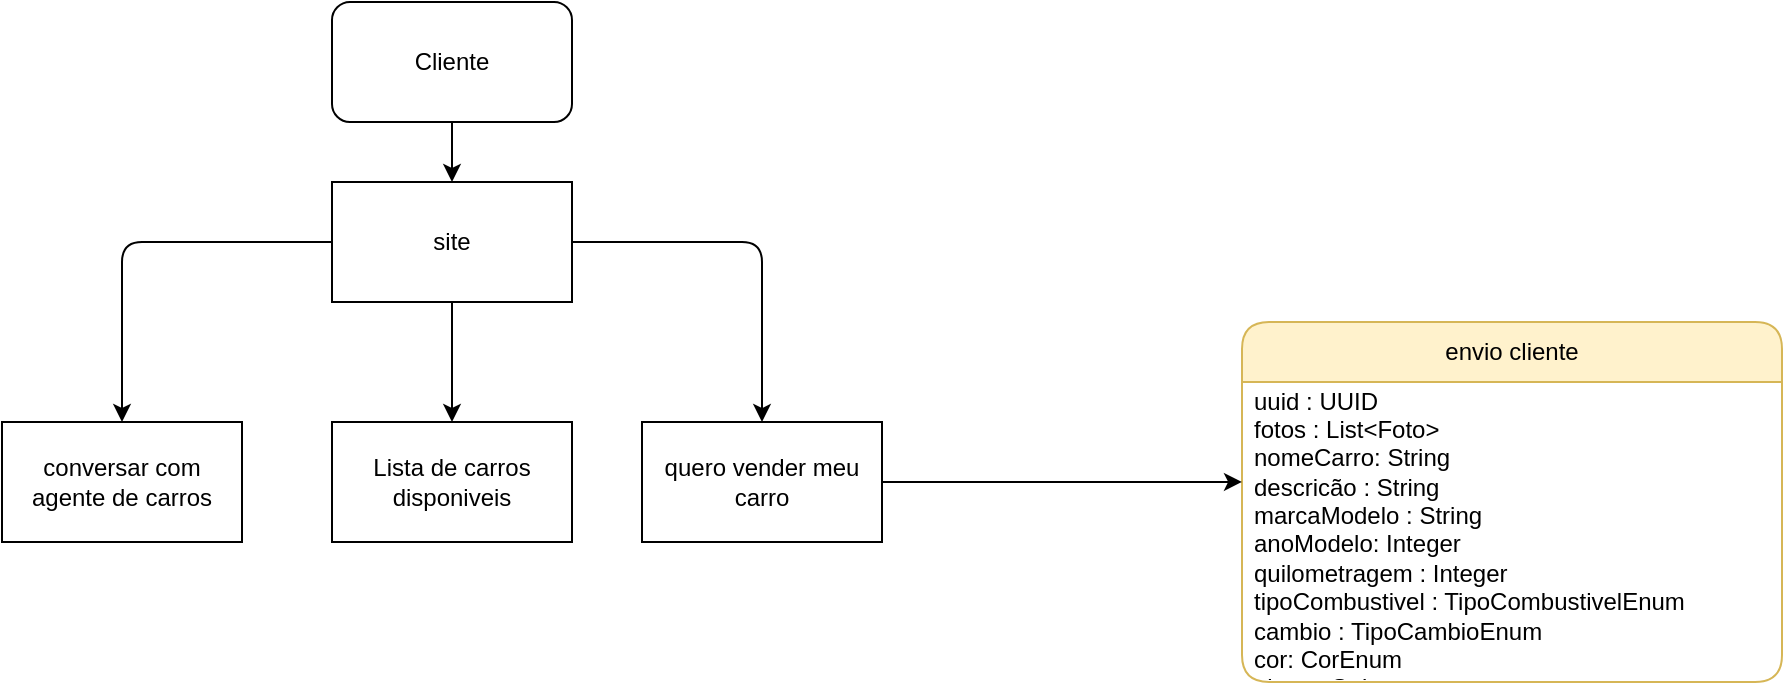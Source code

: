 <mxfile>
    <diagram id="mwO3cHVXU0J07Azhgd6U" name="Page-1">
        <mxGraphModel dx="1028" dy="662" grid="1" gridSize="10" guides="1" tooltips="1" connect="1" arrows="1" fold="1" page="1" pageScale="1" pageWidth="850" pageHeight="1100" math="0" shadow="0">
            <root>
                <mxCell id="0"/>
                <mxCell id="1" parent="0"/>
                <mxCell id="4" style="edgeStyle=none;html=1;" edge="1" parent="1" source="2" target="3">
                    <mxGeometry relative="1" as="geometry"/>
                </mxCell>
                <mxCell id="2" value="Cliente" style="rounded=1;whiteSpace=wrap;html=1;" vertex="1" parent="1">
                    <mxGeometry x="365" y="260" width="120" height="60" as="geometry"/>
                </mxCell>
                <mxCell id="8" style="edgeStyle=none;html=1;" edge="1" parent="1" source="3" target="6">
                    <mxGeometry relative="1" as="geometry"/>
                </mxCell>
                <mxCell id="9" style="edgeStyle=none;html=1;entryX=0.5;entryY=0;entryDx=0;entryDy=0;" edge="1" parent="1" source="3" target="5">
                    <mxGeometry relative="1" as="geometry">
                        <Array as="points">
                            <mxPoint x="260" y="380"/>
                        </Array>
                    </mxGeometry>
                </mxCell>
                <mxCell id="11" style="edgeStyle=none;html=1;entryX=0.5;entryY=0;entryDx=0;entryDy=0;" edge="1" parent="1" source="3" target="7">
                    <mxGeometry relative="1" as="geometry">
                        <Array as="points">
                            <mxPoint x="580" y="380"/>
                        </Array>
                    </mxGeometry>
                </mxCell>
                <mxCell id="3" value="site" style="rounded=0;whiteSpace=wrap;html=1;fillStyle=auto;" vertex="1" parent="1">
                    <mxGeometry x="365" y="350" width="120" height="60" as="geometry"/>
                </mxCell>
                <mxCell id="5" value="conversar com agente de carros" style="rounded=0;whiteSpace=wrap;html=1;" vertex="1" parent="1">
                    <mxGeometry x="200" y="470" width="120" height="60" as="geometry"/>
                </mxCell>
                <mxCell id="6" value="Lista de carros disponiveis" style="rounded=0;whiteSpace=wrap;html=1;" vertex="1" parent="1">
                    <mxGeometry x="365" y="470" width="120" height="60" as="geometry"/>
                </mxCell>
                <mxCell id="7" value="quero vender meu carro" style="rounded=0;whiteSpace=wrap;html=1;" vertex="1" parent="1">
                    <mxGeometry x="520" y="470" width="120" height="60" as="geometry"/>
                </mxCell>
                <mxCell id="14" value="envio cliente" style="swimlane;fontStyle=0;childLayout=stackLayout;horizontal=1;startSize=30;horizontalStack=0;resizeParent=1;resizeParentMax=0;resizeLast=0;collapsible=1;marginBottom=0;whiteSpace=wrap;html=1;fillColor=#fff2cc;strokeColor=#d6b656;rounded=1;" vertex="1" parent="1">
                    <mxGeometry x="820" y="420" width="270" height="180" as="geometry">
                        <mxRectangle x="520" y="570" width="110" height="30" as="alternateBounds"/>
                    </mxGeometry>
                </mxCell>
                <mxCell id="15" value="&lt;div&gt;uuid : UUID&lt;/div&gt;fotos : List&amp;lt;Foto&amp;gt;&lt;div&gt;nomeCarro: String&lt;/div&gt;&lt;div&gt;descricão : String&lt;/div&gt;&lt;div&gt;marcaModelo : String&lt;/div&gt;&lt;div&gt;anoModelo: Integer&lt;/div&gt;&lt;div&gt;quilometragem : Integer&lt;/div&gt;&lt;div&gt;tipoCombustivel : TipoCombustivelEnum&lt;/div&gt;&lt;div&gt;cambio : TipoCambioEnum&lt;/div&gt;&lt;div&gt;cor: CorEnum&lt;/div&gt;&lt;div&gt;placa : String&lt;/div&gt;" style="text;strokeColor=none;fillColor=none;align=left;verticalAlign=middle;spacingLeft=4;spacingRight=4;overflow=hidden;points=[[0,0.5],[1,0.5]];portConstraint=eastwest;rotatable=0;whiteSpace=wrap;html=1;" vertex="1" parent="14">
                    <mxGeometry y="30" width="270" height="150" as="geometry"/>
                </mxCell>
                <mxCell id="18" style="edgeStyle=none;html=1;entryX=0;entryY=0.333;entryDx=0;entryDy=0;entryPerimeter=0;" edge="1" parent="1" source="7" target="15">
                    <mxGeometry relative="1" as="geometry"/>
                </mxCell>
            </root>
        </mxGraphModel>
    </diagram>
</mxfile>